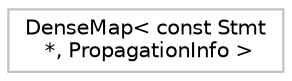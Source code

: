 digraph "Graphical Class Hierarchy"
{
 // LATEX_PDF_SIZE
  bgcolor="transparent";
  edge [fontname="Helvetica",fontsize="10",labelfontname="Helvetica",labelfontsize="10"];
  node [fontname="Helvetica",fontsize="10",shape=record];
  rankdir="LR";
  Node0 [label="DenseMap\< const Stmt\l *, PropagationInfo \>",height=0.2,width=0.4,color="grey75",tooltip=" "];
}
